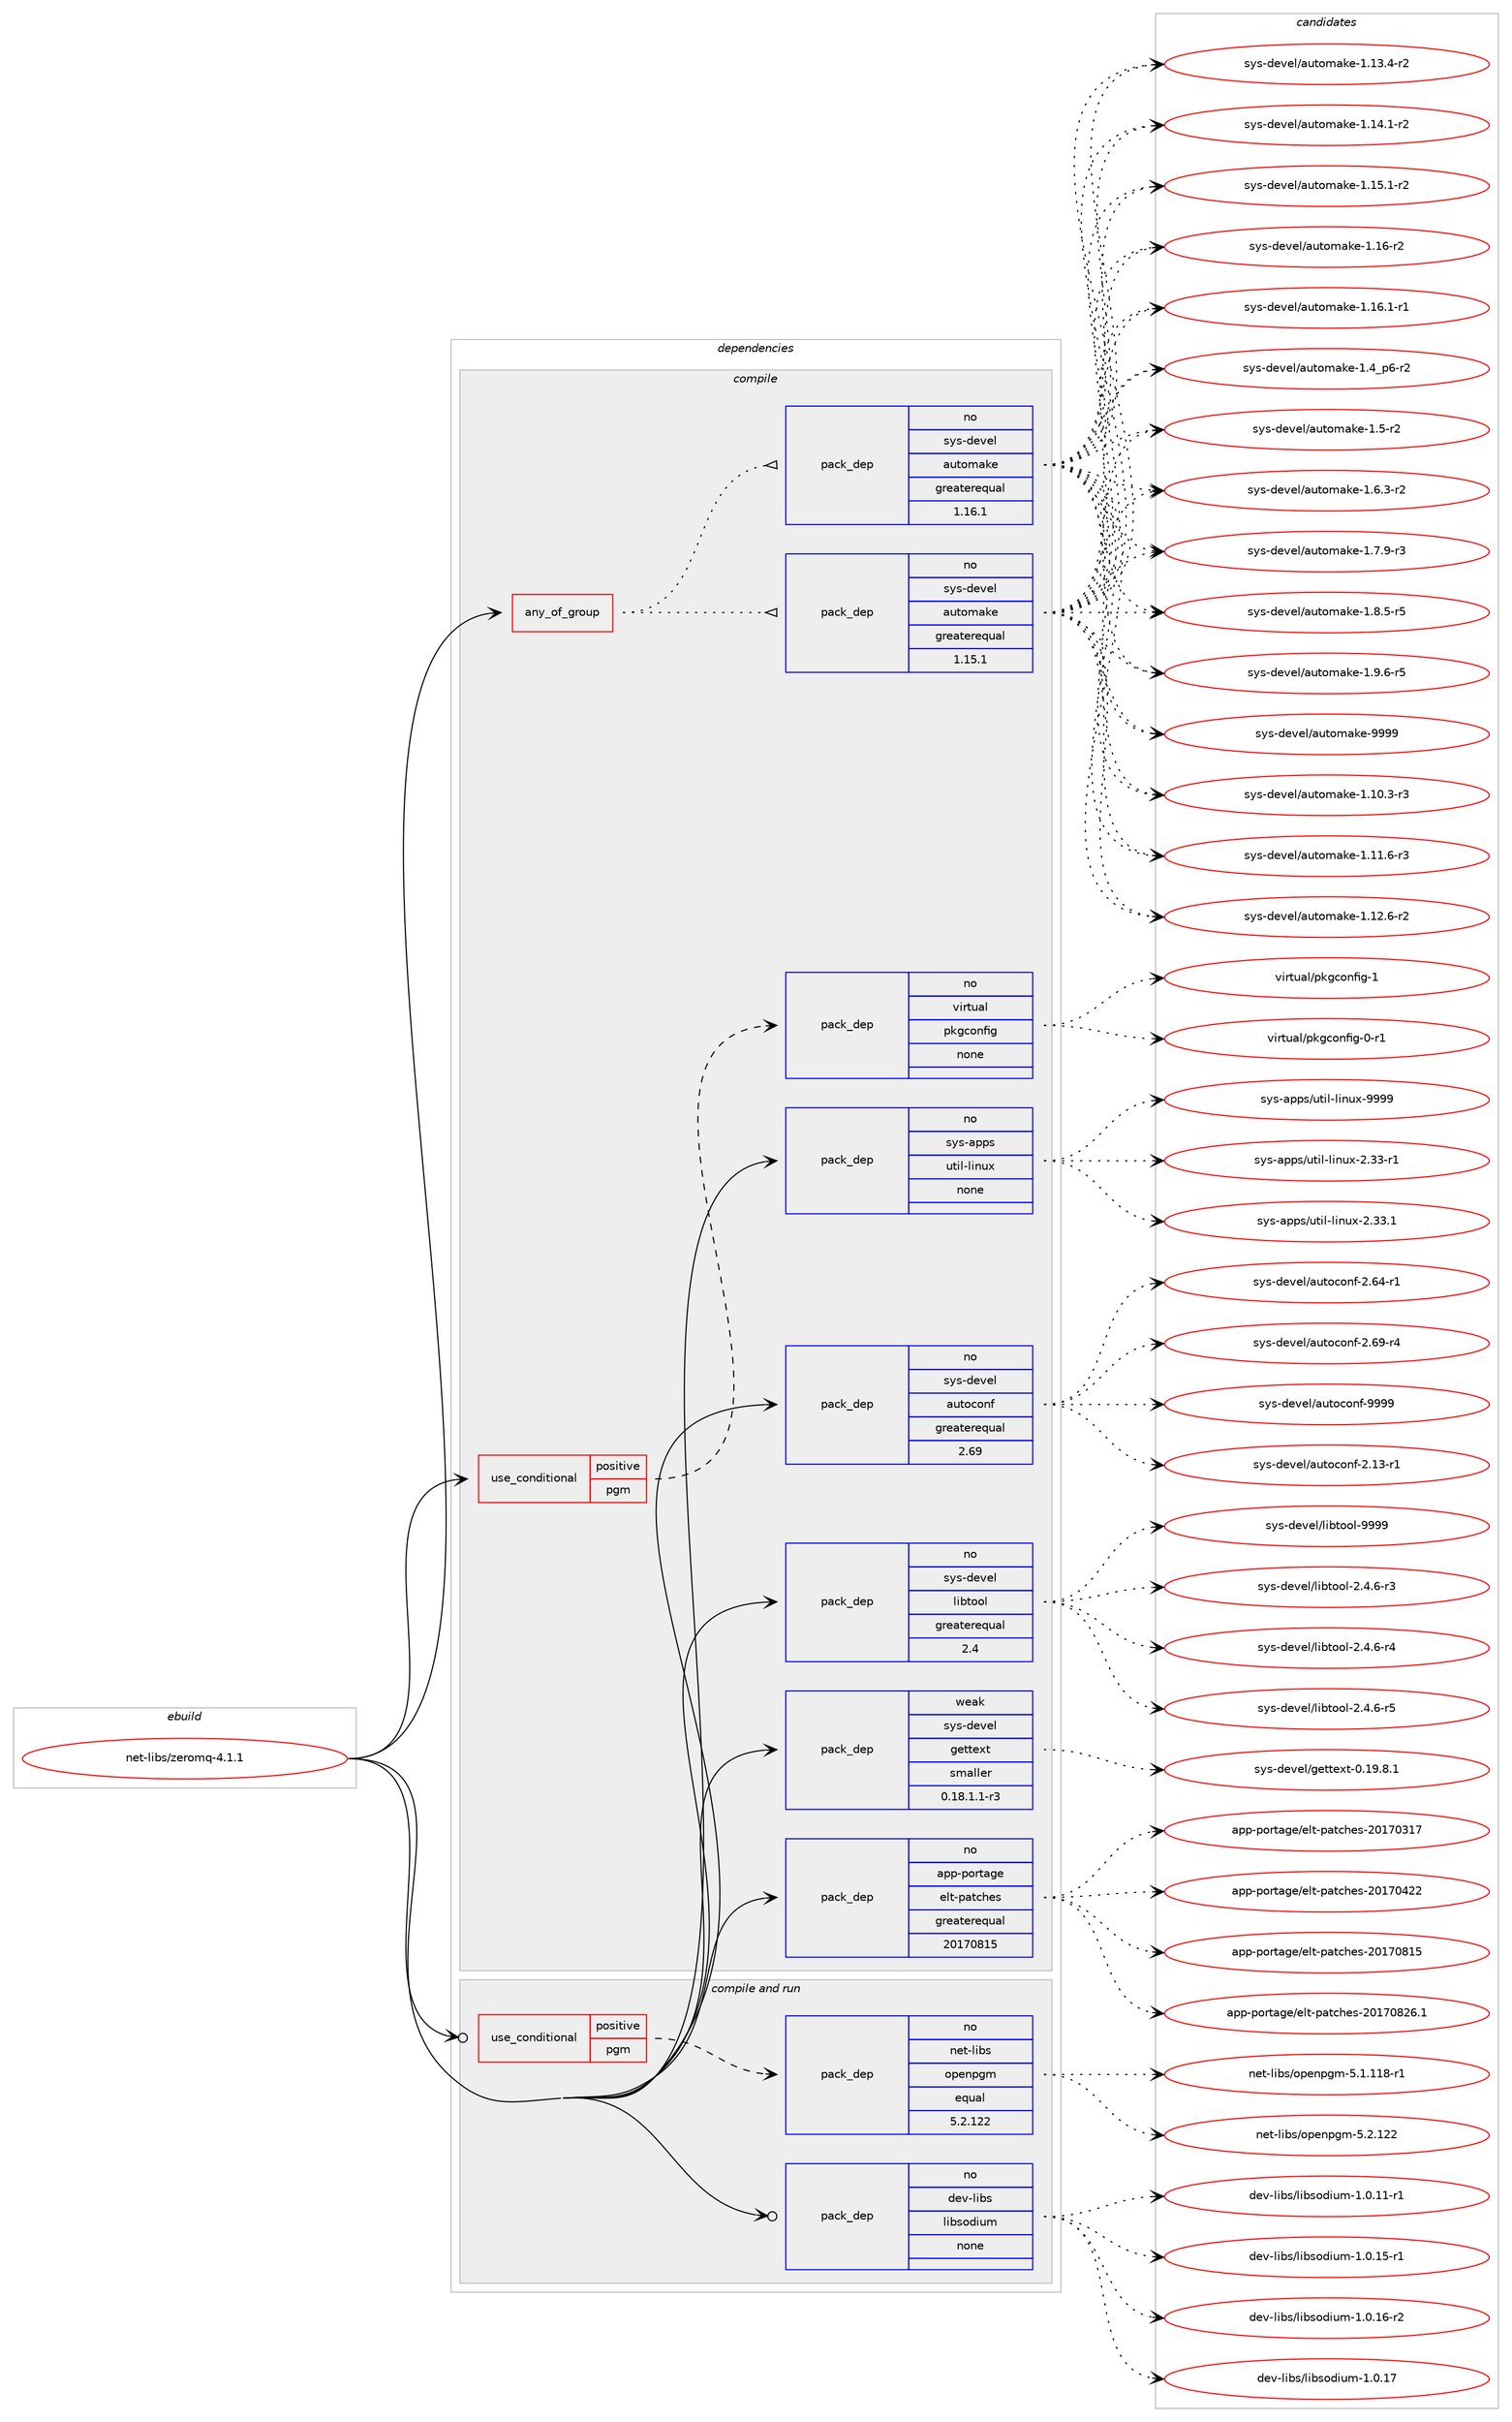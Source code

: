 digraph prolog {

# *************
# Graph options
# *************

newrank=true;
concentrate=true;
compound=true;
graph [rankdir=LR,fontname=Helvetica,fontsize=10,ranksep=1.5];#, ranksep=2.5, nodesep=0.2];
edge  [arrowhead=vee];
node  [fontname=Helvetica,fontsize=10];

# **********
# The ebuild
# **********

subgraph cluster_leftcol {
color=gray;
rank=same;
label=<<i>ebuild</i>>;
id [label="net-libs/zeromq-4.1.1", color=red, width=4, href="../net-libs/zeromq-4.1.1.svg"];
}

# ****************
# The dependencies
# ****************

subgraph cluster_midcol {
color=gray;
label=<<i>dependencies</i>>;
subgraph cluster_compile {
fillcolor="#eeeeee";
style=filled;
label=<<i>compile</i>>;
subgraph any26227 {
dependency1662664 [label=<<TABLE BORDER="0" CELLBORDER="1" CELLSPACING="0" CELLPADDING="4"><TR><TD CELLPADDING="10">any_of_group</TD></TR></TABLE>>, shape=none, color=red];subgraph pack1188697 {
dependency1662665 [label=<<TABLE BORDER="0" CELLBORDER="1" CELLSPACING="0" CELLPADDING="4" WIDTH="220"><TR><TD ROWSPAN="6" CELLPADDING="30">pack_dep</TD></TR><TR><TD WIDTH="110">no</TD></TR><TR><TD>sys-devel</TD></TR><TR><TD>automake</TD></TR><TR><TD>greaterequal</TD></TR><TR><TD>1.16.1</TD></TR></TABLE>>, shape=none, color=blue];
}
dependency1662664:e -> dependency1662665:w [weight=20,style="dotted",arrowhead="oinv"];
subgraph pack1188698 {
dependency1662666 [label=<<TABLE BORDER="0" CELLBORDER="1" CELLSPACING="0" CELLPADDING="4" WIDTH="220"><TR><TD ROWSPAN="6" CELLPADDING="30">pack_dep</TD></TR><TR><TD WIDTH="110">no</TD></TR><TR><TD>sys-devel</TD></TR><TR><TD>automake</TD></TR><TR><TD>greaterequal</TD></TR><TR><TD>1.15.1</TD></TR></TABLE>>, shape=none, color=blue];
}
dependency1662664:e -> dependency1662666:w [weight=20,style="dotted",arrowhead="oinv"];
}
id:e -> dependency1662664:w [weight=20,style="solid",arrowhead="vee"];
subgraph cond446952 {
dependency1662667 [label=<<TABLE BORDER="0" CELLBORDER="1" CELLSPACING="0" CELLPADDING="4"><TR><TD ROWSPAN="3" CELLPADDING="10">use_conditional</TD></TR><TR><TD>positive</TD></TR><TR><TD>pgm</TD></TR></TABLE>>, shape=none, color=red];
subgraph pack1188699 {
dependency1662668 [label=<<TABLE BORDER="0" CELLBORDER="1" CELLSPACING="0" CELLPADDING="4" WIDTH="220"><TR><TD ROWSPAN="6" CELLPADDING="30">pack_dep</TD></TR><TR><TD WIDTH="110">no</TD></TR><TR><TD>virtual</TD></TR><TR><TD>pkgconfig</TD></TR><TR><TD>none</TD></TR><TR><TD></TD></TR></TABLE>>, shape=none, color=blue];
}
dependency1662667:e -> dependency1662668:w [weight=20,style="dashed",arrowhead="vee"];
}
id:e -> dependency1662667:w [weight=20,style="solid",arrowhead="vee"];
subgraph pack1188700 {
dependency1662669 [label=<<TABLE BORDER="0" CELLBORDER="1" CELLSPACING="0" CELLPADDING="4" WIDTH="220"><TR><TD ROWSPAN="6" CELLPADDING="30">pack_dep</TD></TR><TR><TD WIDTH="110">no</TD></TR><TR><TD>app-portage</TD></TR><TR><TD>elt-patches</TD></TR><TR><TD>greaterequal</TD></TR><TR><TD>20170815</TD></TR></TABLE>>, shape=none, color=blue];
}
id:e -> dependency1662669:w [weight=20,style="solid",arrowhead="vee"];
subgraph pack1188701 {
dependency1662670 [label=<<TABLE BORDER="0" CELLBORDER="1" CELLSPACING="0" CELLPADDING="4" WIDTH="220"><TR><TD ROWSPAN="6" CELLPADDING="30">pack_dep</TD></TR><TR><TD WIDTH="110">no</TD></TR><TR><TD>sys-apps</TD></TR><TR><TD>util-linux</TD></TR><TR><TD>none</TD></TR><TR><TD></TD></TR></TABLE>>, shape=none, color=blue];
}
id:e -> dependency1662670:w [weight=20,style="solid",arrowhead="vee"];
subgraph pack1188702 {
dependency1662671 [label=<<TABLE BORDER="0" CELLBORDER="1" CELLSPACING="0" CELLPADDING="4" WIDTH="220"><TR><TD ROWSPAN="6" CELLPADDING="30">pack_dep</TD></TR><TR><TD WIDTH="110">no</TD></TR><TR><TD>sys-devel</TD></TR><TR><TD>autoconf</TD></TR><TR><TD>greaterequal</TD></TR><TR><TD>2.69</TD></TR></TABLE>>, shape=none, color=blue];
}
id:e -> dependency1662671:w [weight=20,style="solid",arrowhead="vee"];
subgraph pack1188703 {
dependency1662672 [label=<<TABLE BORDER="0" CELLBORDER="1" CELLSPACING="0" CELLPADDING="4" WIDTH="220"><TR><TD ROWSPAN="6" CELLPADDING="30">pack_dep</TD></TR><TR><TD WIDTH="110">no</TD></TR><TR><TD>sys-devel</TD></TR><TR><TD>libtool</TD></TR><TR><TD>greaterequal</TD></TR><TR><TD>2.4</TD></TR></TABLE>>, shape=none, color=blue];
}
id:e -> dependency1662672:w [weight=20,style="solid",arrowhead="vee"];
subgraph pack1188704 {
dependency1662673 [label=<<TABLE BORDER="0" CELLBORDER="1" CELLSPACING="0" CELLPADDING="4" WIDTH="220"><TR><TD ROWSPAN="6" CELLPADDING="30">pack_dep</TD></TR><TR><TD WIDTH="110">weak</TD></TR><TR><TD>sys-devel</TD></TR><TR><TD>gettext</TD></TR><TR><TD>smaller</TD></TR><TR><TD>0.18.1.1-r3</TD></TR></TABLE>>, shape=none, color=blue];
}
id:e -> dependency1662673:w [weight=20,style="solid",arrowhead="vee"];
}
subgraph cluster_compileandrun {
fillcolor="#eeeeee";
style=filled;
label=<<i>compile and run</i>>;
subgraph cond446953 {
dependency1662674 [label=<<TABLE BORDER="0" CELLBORDER="1" CELLSPACING="0" CELLPADDING="4"><TR><TD ROWSPAN="3" CELLPADDING="10">use_conditional</TD></TR><TR><TD>positive</TD></TR><TR><TD>pgm</TD></TR></TABLE>>, shape=none, color=red];
subgraph pack1188705 {
dependency1662675 [label=<<TABLE BORDER="0" CELLBORDER="1" CELLSPACING="0" CELLPADDING="4" WIDTH="220"><TR><TD ROWSPAN="6" CELLPADDING="30">pack_dep</TD></TR><TR><TD WIDTH="110">no</TD></TR><TR><TD>net-libs</TD></TR><TR><TD>openpgm</TD></TR><TR><TD>equal</TD></TR><TR><TD>5.2.122</TD></TR></TABLE>>, shape=none, color=blue];
}
dependency1662674:e -> dependency1662675:w [weight=20,style="dashed",arrowhead="vee"];
}
id:e -> dependency1662674:w [weight=20,style="solid",arrowhead="odotvee"];
subgraph pack1188706 {
dependency1662676 [label=<<TABLE BORDER="0" CELLBORDER="1" CELLSPACING="0" CELLPADDING="4" WIDTH="220"><TR><TD ROWSPAN="6" CELLPADDING="30">pack_dep</TD></TR><TR><TD WIDTH="110">no</TD></TR><TR><TD>dev-libs</TD></TR><TR><TD>libsodium</TD></TR><TR><TD>none</TD></TR><TR><TD></TD></TR></TABLE>>, shape=none, color=blue];
}
id:e -> dependency1662676:w [weight=20,style="solid",arrowhead="odotvee"];
}
subgraph cluster_run {
fillcolor="#eeeeee";
style=filled;
label=<<i>run</i>>;
}
}

# **************
# The candidates
# **************

subgraph cluster_choices {
rank=same;
color=gray;
label=<<i>candidates</i>>;

subgraph choice1188697 {
color=black;
nodesep=1;
choice11512111545100101118101108479711711611110997107101454946494846514511451 [label="sys-devel/automake-1.10.3-r3", color=red, width=4,href="../sys-devel/automake-1.10.3-r3.svg"];
choice11512111545100101118101108479711711611110997107101454946494946544511451 [label="sys-devel/automake-1.11.6-r3", color=red, width=4,href="../sys-devel/automake-1.11.6-r3.svg"];
choice11512111545100101118101108479711711611110997107101454946495046544511450 [label="sys-devel/automake-1.12.6-r2", color=red, width=4,href="../sys-devel/automake-1.12.6-r2.svg"];
choice11512111545100101118101108479711711611110997107101454946495146524511450 [label="sys-devel/automake-1.13.4-r2", color=red, width=4,href="../sys-devel/automake-1.13.4-r2.svg"];
choice11512111545100101118101108479711711611110997107101454946495246494511450 [label="sys-devel/automake-1.14.1-r2", color=red, width=4,href="../sys-devel/automake-1.14.1-r2.svg"];
choice11512111545100101118101108479711711611110997107101454946495346494511450 [label="sys-devel/automake-1.15.1-r2", color=red, width=4,href="../sys-devel/automake-1.15.1-r2.svg"];
choice1151211154510010111810110847971171161111099710710145494649544511450 [label="sys-devel/automake-1.16-r2", color=red, width=4,href="../sys-devel/automake-1.16-r2.svg"];
choice11512111545100101118101108479711711611110997107101454946495446494511449 [label="sys-devel/automake-1.16.1-r1", color=red, width=4,href="../sys-devel/automake-1.16.1-r1.svg"];
choice115121115451001011181011084797117116111109971071014549465295112544511450 [label="sys-devel/automake-1.4_p6-r2", color=red, width=4,href="../sys-devel/automake-1.4_p6-r2.svg"];
choice11512111545100101118101108479711711611110997107101454946534511450 [label="sys-devel/automake-1.5-r2", color=red, width=4,href="../sys-devel/automake-1.5-r2.svg"];
choice115121115451001011181011084797117116111109971071014549465446514511450 [label="sys-devel/automake-1.6.3-r2", color=red, width=4,href="../sys-devel/automake-1.6.3-r2.svg"];
choice115121115451001011181011084797117116111109971071014549465546574511451 [label="sys-devel/automake-1.7.9-r3", color=red, width=4,href="../sys-devel/automake-1.7.9-r3.svg"];
choice115121115451001011181011084797117116111109971071014549465646534511453 [label="sys-devel/automake-1.8.5-r5", color=red, width=4,href="../sys-devel/automake-1.8.5-r5.svg"];
choice115121115451001011181011084797117116111109971071014549465746544511453 [label="sys-devel/automake-1.9.6-r5", color=red, width=4,href="../sys-devel/automake-1.9.6-r5.svg"];
choice115121115451001011181011084797117116111109971071014557575757 [label="sys-devel/automake-9999", color=red, width=4,href="../sys-devel/automake-9999.svg"];
dependency1662665:e -> choice11512111545100101118101108479711711611110997107101454946494846514511451:w [style=dotted,weight="100"];
dependency1662665:e -> choice11512111545100101118101108479711711611110997107101454946494946544511451:w [style=dotted,weight="100"];
dependency1662665:e -> choice11512111545100101118101108479711711611110997107101454946495046544511450:w [style=dotted,weight="100"];
dependency1662665:e -> choice11512111545100101118101108479711711611110997107101454946495146524511450:w [style=dotted,weight="100"];
dependency1662665:e -> choice11512111545100101118101108479711711611110997107101454946495246494511450:w [style=dotted,weight="100"];
dependency1662665:e -> choice11512111545100101118101108479711711611110997107101454946495346494511450:w [style=dotted,weight="100"];
dependency1662665:e -> choice1151211154510010111810110847971171161111099710710145494649544511450:w [style=dotted,weight="100"];
dependency1662665:e -> choice11512111545100101118101108479711711611110997107101454946495446494511449:w [style=dotted,weight="100"];
dependency1662665:e -> choice115121115451001011181011084797117116111109971071014549465295112544511450:w [style=dotted,weight="100"];
dependency1662665:e -> choice11512111545100101118101108479711711611110997107101454946534511450:w [style=dotted,weight="100"];
dependency1662665:e -> choice115121115451001011181011084797117116111109971071014549465446514511450:w [style=dotted,weight="100"];
dependency1662665:e -> choice115121115451001011181011084797117116111109971071014549465546574511451:w [style=dotted,weight="100"];
dependency1662665:e -> choice115121115451001011181011084797117116111109971071014549465646534511453:w [style=dotted,weight="100"];
dependency1662665:e -> choice115121115451001011181011084797117116111109971071014549465746544511453:w [style=dotted,weight="100"];
dependency1662665:e -> choice115121115451001011181011084797117116111109971071014557575757:w [style=dotted,weight="100"];
}
subgraph choice1188698 {
color=black;
nodesep=1;
choice11512111545100101118101108479711711611110997107101454946494846514511451 [label="sys-devel/automake-1.10.3-r3", color=red, width=4,href="../sys-devel/automake-1.10.3-r3.svg"];
choice11512111545100101118101108479711711611110997107101454946494946544511451 [label="sys-devel/automake-1.11.6-r3", color=red, width=4,href="../sys-devel/automake-1.11.6-r3.svg"];
choice11512111545100101118101108479711711611110997107101454946495046544511450 [label="sys-devel/automake-1.12.6-r2", color=red, width=4,href="../sys-devel/automake-1.12.6-r2.svg"];
choice11512111545100101118101108479711711611110997107101454946495146524511450 [label="sys-devel/automake-1.13.4-r2", color=red, width=4,href="../sys-devel/automake-1.13.4-r2.svg"];
choice11512111545100101118101108479711711611110997107101454946495246494511450 [label="sys-devel/automake-1.14.1-r2", color=red, width=4,href="../sys-devel/automake-1.14.1-r2.svg"];
choice11512111545100101118101108479711711611110997107101454946495346494511450 [label="sys-devel/automake-1.15.1-r2", color=red, width=4,href="../sys-devel/automake-1.15.1-r2.svg"];
choice1151211154510010111810110847971171161111099710710145494649544511450 [label="sys-devel/automake-1.16-r2", color=red, width=4,href="../sys-devel/automake-1.16-r2.svg"];
choice11512111545100101118101108479711711611110997107101454946495446494511449 [label="sys-devel/automake-1.16.1-r1", color=red, width=4,href="../sys-devel/automake-1.16.1-r1.svg"];
choice115121115451001011181011084797117116111109971071014549465295112544511450 [label="sys-devel/automake-1.4_p6-r2", color=red, width=4,href="../sys-devel/automake-1.4_p6-r2.svg"];
choice11512111545100101118101108479711711611110997107101454946534511450 [label="sys-devel/automake-1.5-r2", color=red, width=4,href="../sys-devel/automake-1.5-r2.svg"];
choice115121115451001011181011084797117116111109971071014549465446514511450 [label="sys-devel/automake-1.6.3-r2", color=red, width=4,href="../sys-devel/automake-1.6.3-r2.svg"];
choice115121115451001011181011084797117116111109971071014549465546574511451 [label="sys-devel/automake-1.7.9-r3", color=red, width=4,href="../sys-devel/automake-1.7.9-r3.svg"];
choice115121115451001011181011084797117116111109971071014549465646534511453 [label="sys-devel/automake-1.8.5-r5", color=red, width=4,href="../sys-devel/automake-1.8.5-r5.svg"];
choice115121115451001011181011084797117116111109971071014549465746544511453 [label="sys-devel/automake-1.9.6-r5", color=red, width=4,href="../sys-devel/automake-1.9.6-r5.svg"];
choice115121115451001011181011084797117116111109971071014557575757 [label="sys-devel/automake-9999", color=red, width=4,href="../sys-devel/automake-9999.svg"];
dependency1662666:e -> choice11512111545100101118101108479711711611110997107101454946494846514511451:w [style=dotted,weight="100"];
dependency1662666:e -> choice11512111545100101118101108479711711611110997107101454946494946544511451:w [style=dotted,weight="100"];
dependency1662666:e -> choice11512111545100101118101108479711711611110997107101454946495046544511450:w [style=dotted,weight="100"];
dependency1662666:e -> choice11512111545100101118101108479711711611110997107101454946495146524511450:w [style=dotted,weight="100"];
dependency1662666:e -> choice11512111545100101118101108479711711611110997107101454946495246494511450:w [style=dotted,weight="100"];
dependency1662666:e -> choice11512111545100101118101108479711711611110997107101454946495346494511450:w [style=dotted,weight="100"];
dependency1662666:e -> choice1151211154510010111810110847971171161111099710710145494649544511450:w [style=dotted,weight="100"];
dependency1662666:e -> choice11512111545100101118101108479711711611110997107101454946495446494511449:w [style=dotted,weight="100"];
dependency1662666:e -> choice115121115451001011181011084797117116111109971071014549465295112544511450:w [style=dotted,weight="100"];
dependency1662666:e -> choice11512111545100101118101108479711711611110997107101454946534511450:w [style=dotted,weight="100"];
dependency1662666:e -> choice115121115451001011181011084797117116111109971071014549465446514511450:w [style=dotted,weight="100"];
dependency1662666:e -> choice115121115451001011181011084797117116111109971071014549465546574511451:w [style=dotted,weight="100"];
dependency1662666:e -> choice115121115451001011181011084797117116111109971071014549465646534511453:w [style=dotted,weight="100"];
dependency1662666:e -> choice115121115451001011181011084797117116111109971071014549465746544511453:w [style=dotted,weight="100"];
dependency1662666:e -> choice115121115451001011181011084797117116111109971071014557575757:w [style=dotted,weight="100"];
}
subgraph choice1188699 {
color=black;
nodesep=1;
choice11810511411611797108471121071039911111010210510345484511449 [label="virtual/pkgconfig-0-r1", color=red, width=4,href="../virtual/pkgconfig-0-r1.svg"];
choice1181051141161179710847112107103991111101021051034549 [label="virtual/pkgconfig-1", color=red, width=4,href="../virtual/pkgconfig-1.svg"];
dependency1662668:e -> choice11810511411611797108471121071039911111010210510345484511449:w [style=dotted,weight="100"];
dependency1662668:e -> choice1181051141161179710847112107103991111101021051034549:w [style=dotted,weight="100"];
}
subgraph choice1188700 {
color=black;
nodesep=1;
choice97112112451121111141169710310147101108116451129711699104101115455048495548514955 [label="app-portage/elt-patches-20170317", color=red, width=4,href="../app-portage/elt-patches-20170317.svg"];
choice97112112451121111141169710310147101108116451129711699104101115455048495548525050 [label="app-portage/elt-patches-20170422", color=red, width=4,href="../app-portage/elt-patches-20170422.svg"];
choice97112112451121111141169710310147101108116451129711699104101115455048495548564953 [label="app-portage/elt-patches-20170815", color=red, width=4,href="../app-portage/elt-patches-20170815.svg"];
choice971121124511211111411697103101471011081164511297116991041011154550484955485650544649 [label="app-portage/elt-patches-20170826.1", color=red, width=4,href="../app-portage/elt-patches-20170826.1.svg"];
dependency1662669:e -> choice97112112451121111141169710310147101108116451129711699104101115455048495548514955:w [style=dotted,weight="100"];
dependency1662669:e -> choice97112112451121111141169710310147101108116451129711699104101115455048495548525050:w [style=dotted,weight="100"];
dependency1662669:e -> choice97112112451121111141169710310147101108116451129711699104101115455048495548564953:w [style=dotted,weight="100"];
dependency1662669:e -> choice971121124511211111411697103101471011081164511297116991041011154550484955485650544649:w [style=dotted,weight="100"];
}
subgraph choice1188701 {
color=black;
nodesep=1;
choice1151211154597112112115471171161051084510810511011712045504651514511449 [label="sys-apps/util-linux-2.33-r1", color=red, width=4,href="../sys-apps/util-linux-2.33-r1.svg"];
choice1151211154597112112115471171161051084510810511011712045504651514649 [label="sys-apps/util-linux-2.33.1", color=red, width=4,href="../sys-apps/util-linux-2.33.1.svg"];
choice115121115459711211211547117116105108451081051101171204557575757 [label="sys-apps/util-linux-9999", color=red, width=4,href="../sys-apps/util-linux-9999.svg"];
dependency1662670:e -> choice1151211154597112112115471171161051084510810511011712045504651514511449:w [style=dotted,weight="100"];
dependency1662670:e -> choice1151211154597112112115471171161051084510810511011712045504651514649:w [style=dotted,weight="100"];
dependency1662670:e -> choice115121115459711211211547117116105108451081051101171204557575757:w [style=dotted,weight="100"];
}
subgraph choice1188702 {
color=black;
nodesep=1;
choice1151211154510010111810110847971171161119911111010245504649514511449 [label="sys-devel/autoconf-2.13-r1", color=red, width=4,href="../sys-devel/autoconf-2.13-r1.svg"];
choice1151211154510010111810110847971171161119911111010245504654524511449 [label="sys-devel/autoconf-2.64-r1", color=red, width=4,href="../sys-devel/autoconf-2.64-r1.svg"];
choice1151211154510010111810110847971171161119911111010245504654574511452 [label="sys-devel/autoconf-2.69-r4", color=red, width=4,href="../sys-devel/autoconf-2.69-r4.svg"];
choice115121115451001011181011084797117116111991111101024557575757 [label="sys-devel/autoconf-9999", color=red, width=4,href="../sys-devel/autoconf-9999.svg"];
dependency1662671:e -> choice1151211154510010111810110847971171161119911111010245504649514511449:w [style=dotted,weight="100"];
dependency1662671:e -> choice1151211154510010111810110847971171161119911111010245504654524511449:w [style=dotted,weight="100"];
dependency1662671:e -> choice1151211154510010111810110847971171161119911111010245504654574511452:w [style=dotted,weight="100"];
dependency1662671:e -> choice115121115451001011181011084797117116111991111101024557575757:w [style=dotted,weight="100"];
}
subgraph choice1188703 {
color=black;
nodesep=1;
choice1151211154510010111810110847108105981161111111084550465246544511451 [label="sys-devel/libtool-2.4.6-r3", color=red, width=4,href="../sys-devel/libtool-2.4.6-r3.svg"];
choice1151211154510010111810110847108105981161111111084550465246544511452 [label="sys-devel/libtool-2.4.6-r4", color=red, width=4,href="../sys-devel/libtool-2.4.6-r4.svg"];
choice1151211154510010111810110847108105981161111111084550465246544511453 [label="sys-devel/libtool-2.4.6-r5", color=red, width=4,href="../sys-devel/libtool-2.4.6-r5.svg"];
choice1151211154510010111810110847108105981161111111084557575757 [label="sys-devel/libtool-9999", color=red, width=4,href="../sys-devel/libtool-9999.svg"];
dependency1662672:e -> choice1151211154510010111810110847108105981161111111084550465246544511451:w [style=dotted,weight="100"];
dependency1662672:e -> choice1151211154510010111810110847108105981161111111084550465246544511452:w [style=dotted,weight="100"];
dependency1662672:e -> choice1151211154510010111810110847108105981161111111084550465246544511453:w [style=dotted,weight="100"];
dependency1662672:e -> choice1151211154510010111810110847108105981161111111084557575757:w [style=dotted,weight="100"];
}
subgraph choice1188704 {
color=black;
nodesep=1;
choice1151211154510010111810110847103101116116101120116454846495746564649 [label="sys-devel/gettext-0.19.8.1", color=red, width=4,href="../sys-devel/gettext-0.19.8.1.svg"];
dependency1662673:e -> choice1151211154510010111810110847103101116116101120116454846495746564649:w [style=dotted,weight="100"];
}
subgraph choice1188705 {
color=black;
nodesep=1;
choice11010111645108105981154711111210111011210310945534649464949564511449 [label="net-libs/openpgm-5.1.118-r1", color=red, width=4,href="../net-libs/openpgm-5.1.118-r1.svg"];
choice1101011164510810598115471111121011101121031094553465046495050 [label="net-libs/openpgm-5.2.122", color=red, width=4,href="../net-libs/openpgm-5.2.122.svg"];
dependency1662675:e -> choice11010111645108105981154711111210111011210310945534649464949564511449:w [style=dotted,weight="100"];
dependency1662675:e -> choice1101011164510810598115471111121011101121031094553465046495050:w [style=dotted,weight="100"];
}
subgraph choice1188706 {
color=black;
nodesep=1;
choice10010111845108105981154710810598115111100105117109454946484649494511449 [label="dev-libs/libsodium-1.0.11-r1", color=red, width=4,href="../dev-libs/libsodium-1.0.11-r1.svg"];
choice10010111845108105981154710810598115111100105117109454946484649534511449 [label="dev-libs/libsodium-1.0.15-r1", color=red, width=4,href="../dev-libs/libsodium-1.0.15-r1.svg"];
choice10010111845108105981154710810598115111100105117109454946484649544511450 [label="dev-libs/libsodium-1.0.16-r2", color=red, width=4,href="../dev-libs/libsodium-1.0.16-r2.svg"];
choice1001011184510810598115471081059811511110010511710945494648464955 [label="dev-libs/libsodium-1.0.17", color=red, width=4,href="../dev-libs/libsodium-1.0.17.svg"];
dependency1662676:e -> choice10010111845108105981154710810598115111100105117109454946484649494511449:w [style=dotted,weight="100"];
dependency1662676:e -> choice10010111845108105981154710810598115111100105117109454946484649534511449:w [style=dotted,weight="100"];
dependency1662676:e -> choice10010111845108105981154710810598115111100105117109454946484649544511450:w [style=dotted,weight="100"];
dependency1662676:e -> choice1001011184510810598115471081059811511110010511710945494648464955:w [style=dotted,weight="100"];
}
}

}

